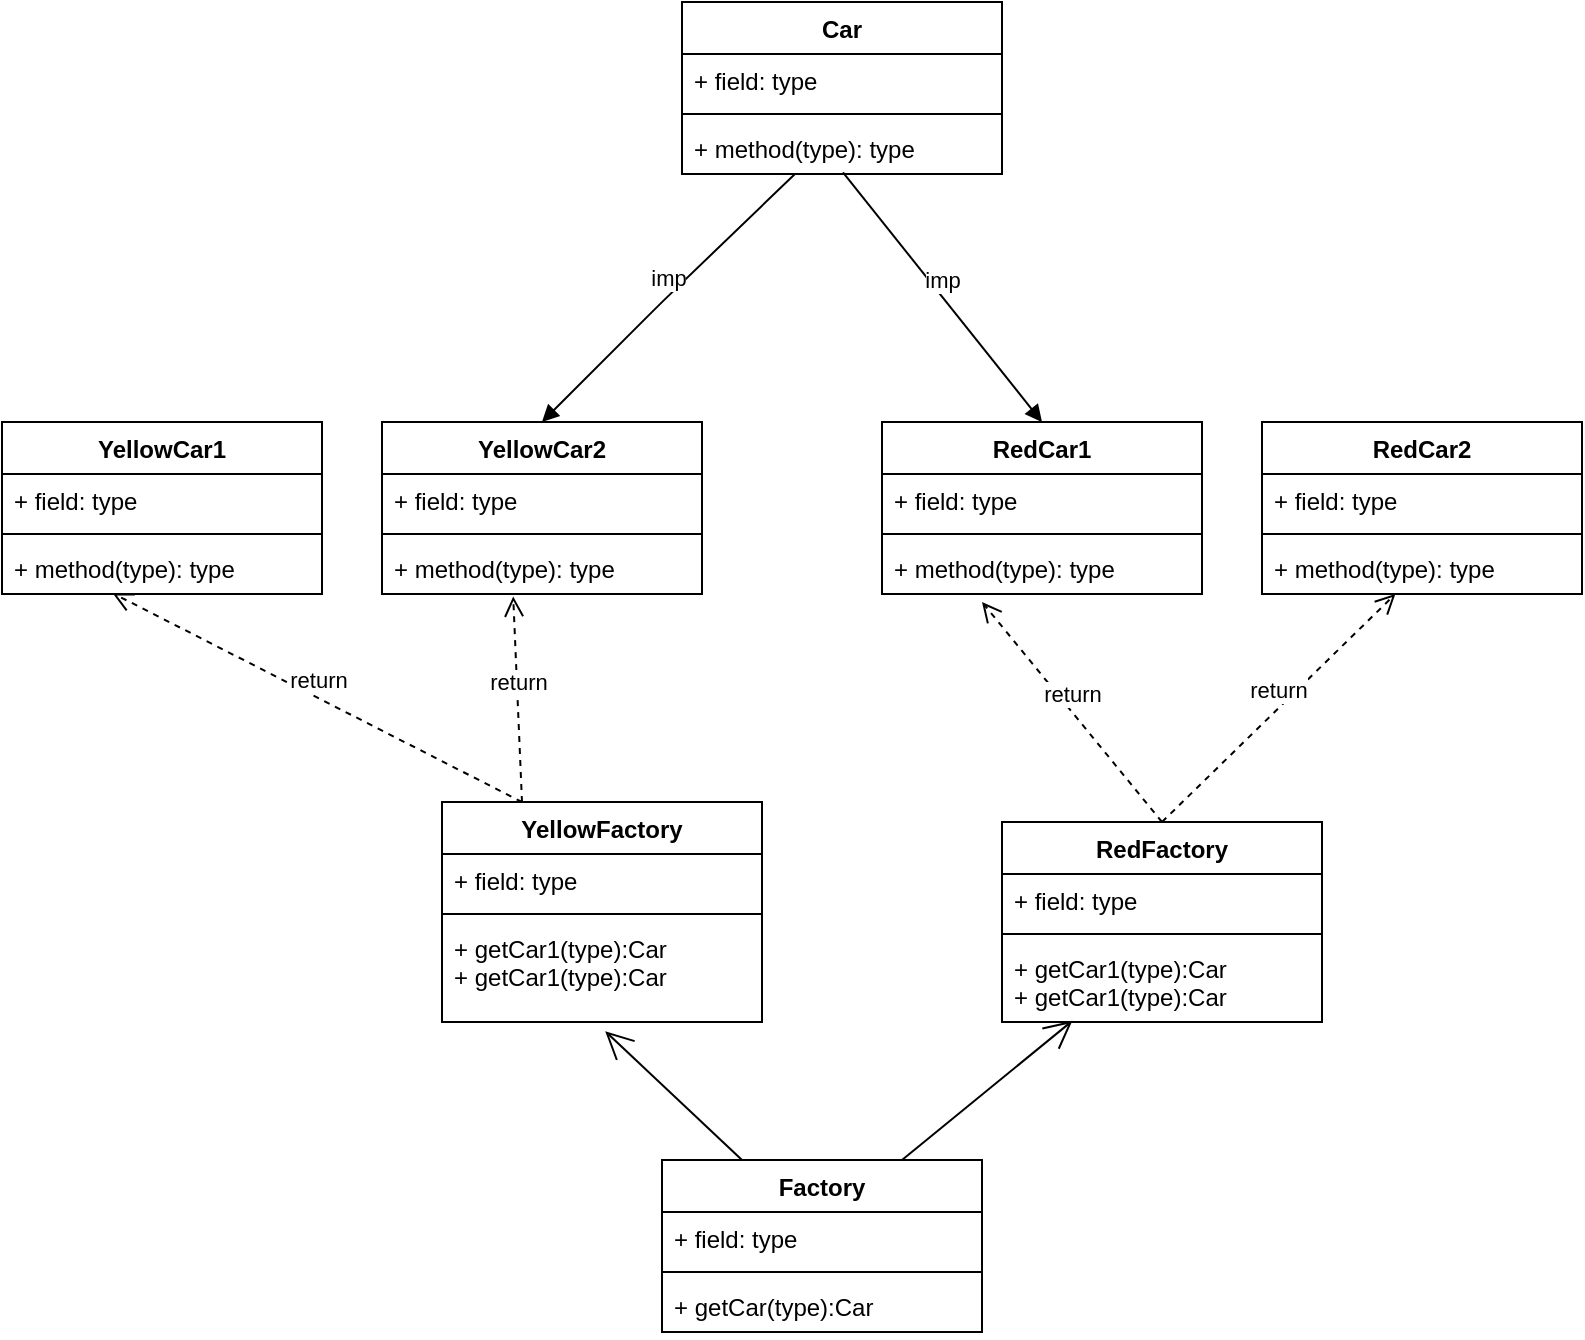 <mxfile version="26.2.2">
  <diagram name="第 1 页" id="VeNGqiMJeCsxiMpfPIIp">
    <mxGraphModel dx="1857" dy="1780" grid="1" gridSize="10" guides="1" tooltips="1" connect="1" arrows="1" fold="1" page="1" pageScale="1" pageWidth="827" pageHeight="1169" math="0" shadow="0">
      <root>
        <mxCell id="0" />
        <mxCell id="1" parent="0" />
        <mxCell id="xm8Z-PWvu2nxKf7lWEZ2-1" value="YellowCar2" style="swimlane;fontStyle=1;align=center;verticalAlign=top;childLayout=stackLayout;horizontal=1;startSize=26;horizontalStack=0;resizeParent=1;resizeParentMax=0;resizeLast=0;collapsible=1;marginBottom=0;" vertex="1" parent="1">
          <mxGeometry x="90" y="130" width="160" height="86" as="geometry" />
        </mxCell>
        <mxCell id="xm8Z-PWvu2nxKf7lWEZ2-2" value="+ field: type" style="text;strokeColor=none;fillColor=none;align=left;verticalAlign=top;spacingLeft=4;spacingRight=4;overflow=hidden;rotatable=0;points=[[0,0.5],[1,0.5]];portConstraint=eastwest;" vertex="1" parent="xm8Z-PWvu2nxKf7lWEZ2-1">
          <mxGeometry y="26" width="160" height="26" as="geometry" />
        </mxCell>
        <mxCell id="xm8Z-PWvu2nxKf7lWEZ2-3" value="" style="line;strokeWidth=1;fillColor=none;align=left;verticalAlign=middle;spacingTop=-1;spacingLeft=3;spacingRight=3;rotatable=0;labelPosition=right;points=[];portConstraint=eastwest;" vertex="1" parent="xm8Z-PWvu2nxKf7lWEZ2-1">
          <mxGeometry y="52" width="160" height="8" as="geometry" />
        </mxCell>
        <mxCell id="xm8Z-PWvu2nxKf7lWEZ2-4" value="+ method(type): type" style="text;strokeColor=none;fillColor=none;align=left;verticalAlign=top;spacingLeft=4;spacingRight=4;overflow=hidden;rotatable=0;points=[[0,0.5],[1,0.5]];portConstraint=eastwest;" vertex="1" parent="xm8Z-PWvu2nxKf7lWEZ2-1">
          <mxGeometry y="60" width="160" height="26" as="geometry" />
        </mxCell>
        <mxCell id="xm8Z-PWvu2nxKf7lWEZ2-5" value="RedCar1" style="swimlane;fontStyle=1;align=center;verticalAlign=top;childLayout=stackLayout;horizontal=1;startSize=26;horizontalStack=0;resizeParent=1;resizeParentMax=0;resizeLast=0;collapsible=1;marginBottom=0;" vertex="1" parent="1">
          <mxGeometry x="340" y="130" width="160" height="86" as="geometry" />
        </mxCell>
        <mxCell id="xm8Z-PWvu2nxKf7lWEZ2-6" value="+ field: type" style="text;strokeColor=none;fillColor=none;align=left;verticalAlign=top;spacingLeft=4;spacingRight=4;overflow=hidden;rotatable=0;points=[[0,0.5],[1,0.5]];portConstraint=eastwest;" vertex="1" parent="xm8Z-PWvu2nxKf7lWEZ2-5">
          <mxGeometry y="26" width="160" height="26" as="geometry" />
        </mxCell>
        <mxCell id="xm8Z-PWvu2nxKf7lWEZ2-7" value="" style="line;strokeWidth=1;fillColor=none;align=left;verticalAlign=middle;spacingTop=-1;spacingLeft=3;spacingRight=3;rotatable=0;labelPosition=right;points=[];portConstraint=eastwest;" vertex="1" parent="xm8Z-PWvu2nxKf7lWEZ2-5">
          <mxGeometry y="52" width="160" height="8" as="geometry" />
        </mxCell>
        <mxCell id="xm8Z-PWvu2nxKf7lWEZ2-8" value="+ method(type): type" style="text;strokeColor=none;fillColor=none;align=left;verticalAlign=top;spacingLeft=4;spacingRight=4;overflow=hidden;rotatable=0;points=[[0,0.5],[1,0.5]];portConstraint=eastwest;" vertex="1" parent="xm8Z-PWvu2nxKf7lWEZ2-5">
          <mxGeometry y="60" width="160" height="26" as="geometry" />
        </mxCell>
        <mxCell id="xm8Z-PWvu2nxKf7lWEZ2-9" value="Car" style="swimlane;fontStyle=1;align=center;verticalAlign=top;childLayout=stackLayout;horizontal=1;startSize=26;horizontalStack=0;resizeParent=1;resizeParentMax=0;resizeLast=0;collapsible=1;marginBottom=0;" vertex="1" parent="1">
          <mxGeometry x="240" y="-80" width="160" height="86" as="geometry" />
        </mxCell>
        <mxCell id="xm8Z-PWvu2nxKf7lWEZ2-10" value="+ field: type" style="text;strokeColor=none;fillColor=none;align=left;verticalAlign=top;spacingLeft=4;spacingRight=4;overflow=hidden;rotatable=0;points=[[0,0.5],[1,0.5]];portConstraint=eastwest;" vertex="1" parent="xm8Z-PWvu2nxKf7lWEZ2-9">
          <mxGeometry y="26" width="160" height="26" as="geometry" />
        </mxCell>
        <mxCell id="xm8Z-PWvu2nxKf7lWEZ2-11" value="" style="line;strokeWidth=1;fillColor=none;align=left;verticalAlign=middle;spacingTop=-1;spacingLeft=3;spacingRight=3;rotatable=0;labelPosition=right;points=[];portConstraint=eastwest;" vertex="1" parent="xm8Z-PWvu2nxKf7lWEZ2-9">
          <mxGeometry y="52" width="160" height="8" as="geometry" />
        </mxCell>
        <mxCell id="xm8Z-PWvu2nxKf7lWEZ2-12" value="+ method(type): type" style="text;strokeColor=none;fillColor=none;align=left;verticalAlign=top;spacingLeft=4;spacingRight=4;overflow=hidden;rotatable=0;points=[[0,0.5],[1,0.5]];portConstraint=eastwest;" vertex="1" parent="xm8Z-PWvu2nxKf7lWEZ2-9">
          <mxGeometry y="60" width="160" height="26" as="geometry" />
        </mxCell>
        <mxCell id="xm8Z-PWvu2nxKf7lWEZ2-13" value="imp" style="html=1;verticalAlign=bottom;endArrow=block;exitX=0.353;exitY=1;exitDx=0;exitDy=0;exitPerimeter=0;entryX=0.5;entryY=0;entryDx=0;entryDy=0;" edge="1" parent="1" source="xm8Z-PWvu2nxKf7lWEZ2-12" target="xm8Z-PWvu2nxKf7lWEZ2-1">
          <mxGeometry width="80" relative="1" as="geometry">
            <mxPoint x="90" y="240" as="sourcePoint" />
            <mxPoint x="170" y="240" as="targetPoint" />
            <Array as="points">
              <mxPoint x="230" y="70" />
            </Array>
          </mxGeometry>
        </mxCell>
        <mxCell id="xm8Z-PWvu2nxKf7lWEZ2-14" value="imp" style="html=1;verticalAlign=bottom;endArrow=block;exitX=0.503;exitY=0.969;exitDx=0;exitDy=0;exitPerimeter=0;entryX=0.5;entryY=0;entryDx=0;entryDy=0;" edge="1" parent="1" source="xm8Z-PWvu2nxKf7lWEZ2-12" target="xm8Z-PWvu2nxKf7lWEZ2-5">
          <mxGeometry width="80" relative="1" as="geometry">
            <mxPoint x="430" y="50" as="sourcePoint" />
            <mxPoint x="510" y="50" as="targetPoint" />
          </mxGeometry>
        </mxCell>
        <mxCell id="xm8Z-PWvu2nxKf7lWEZ2-15" value="YellowFactory" style="swimlane;fontStyle=1;align=center;verticalAlign=top;childLayout=stackLayout;horizontal=1;startSize=26;horizontalStack=0;resizeParent=1;resizeParentMax=0;resizeLast=0;collapsible=1;marginBottom=0;" vertex="1" parent="1">
          <mxGeometry x="120" y="320" width="160" height="110" as="geometry" />
        </mxCell>
        <mxCell id="xm8Z-PWvu2nxKf7lWEZ2-16" value="+ field: type" style="text;strokeColor=none;fillColor=none;align=left;verticalAlign=top;spacingLeft=4;spacingRight=4;overflow=hidden;rotatable=0;points=[[0,0.5],[1,0.5]];portConstraint=eastwest;" vertex="1" parent="xm8Z-PWvu2nxKf7lWEZ2-15">
          <mxGeometry y="26" width="160" height="26" as="geometry" />
        </mxCell>
        <mxCell id="xm8Z-PWvu2nxKf7lWEZ2-17" value="" style="line;strokeWidth=1;fillColor=none;align=left;verticalAlign=middle;spacingTop=-1;spacingLeft=3;spacingRight=3;rotatable=0;labelPosition=right;points=[];portConstraint=eastwest;" vertex="1" parent="xm8Z-PWvu2nxKf7lWEZ2-15">
          <mxGeometry y="52" width="160" height="8" as="geometry" />
        </mxCell>
        <mxCell id="xm8Z-PWvu2nxKf7lWEZ2-18" value="+ getCar1(type):Car&#xa;+ getCar1(type):Car" style="text;strokeColor=none;fillColor=none;align=left;verticalAlign=top;spacingLeft=4;spacingRight=4;overflow=hidden;rotatable=0;points=[[0,0.5],[1,0.5]];portConstraint=eastwest;" vertex="1" parent="xm8Z-PWvu2nxKf7lWEZ2-15">
          <mxGeometry y="60" width="160" height="50" as="geometry" />
        </mxCell>
        <mxCell id="xm8Z-PWvu2nxKf7lWEZ2-19" value="return" style="html=1;verticalAlign=bottom;endArrow=open;dashed=1;endSize=8;entryX=0.41;entryY=1.046;entryDx=0;entryDy=0;entryPerimeter=0;exitX=0.25;exitY=0;exitDx=0;exitDy=0;" edge="1" parent="1" source="xm8Z-PWvu2nxKf7lWEZ2-15" target="xm8Z-PWvu2nxKf7lWEZ2-4">
          <mxGeometry relative="1" as="geometry">
            <mxPoint x="170" y="420" as="sourcePoint" />
            <mxPoint x="90" y="420" as="targetPoint" />
          </mxGeometry>
        </mxCell>
        <mxCell id="xm8Z-PWvu2nxKf7lWEZ2-20" value="return" style="html=1;verticalAlign=bottom;endArrow=open;dashed=1;endSize=8;exitX=0.5;exitY=0;exitDx=0;exitDy=0;" edge="1" parent="1" source="xm8Z-PWvu2nxKf7lWEZ2-21">
          <mxGeometry relative="1" as="geometry">
            <mxPoint x="290" y="320" as="sourcePoint" />
            <mxPoint x="390" y="220" as="targetPoint" />
          </mxGeometry>
        </mxCell>
        <mxCell id="xm8Z-PWvu2nxKf7lWEZ2-21" value="RedFactory" style="swimlane;fontStyle=1;align=center;verticalAlign=top;childLayout=stackLayout;horizontal=1;startSize=26;horizontalStack=0;resizeParent=1;resizeParentMax=0;resizeLast=0;collapsible=1;marginBottom=0;" vertex="1" parent="1">
          <mxGeometry x="400" y="330" width="160" height="100" as="geometry" />
        </mxCell>
        <mxCell id="xm8Z-PWvu2nxKf7lWEZ2-22" value="+ field: type" style="text;strokeColor=none;fillColor=none;align=left;verticalAlign=top;spacingLeft=4;spacingRight=4;overflow=hidden;rotatable=0;points=[[0,0.5],[1,0.5]];portConstraint=eastwest;" vertex="1" parent="xm8Z-PWvu2nxKf7lWEZ2-21">
          <mxGeometry y="26" width="160" height="26" as="geometry" />
        </mxCell>
        <mxCell id="xm8Z-PWvu2nxKf7lWEZ2-23" value="" style="line;strokeWidth=1;fillColor=none;align=left;verticalAlign=middle;spacingTop=-1;spacingLeft=3;spacingRight=3;rotatable=0;labelPosition=right;points=[];portConstraint=eastwest;" vertex="1" parent="xm8Z-PWvu2nxKf7lWEZ2-21">
          <mxGeometry y="52" width="160" height="8" as="geometry" />
        </mxCell>
        <mxCell id="xm8Z-PWvu2nxKf7lWEZ2-24" value="+ getCar1(type):Car&#xa;+ getCar1(type):Car" style="text;strokeColor=none;fillColor=none;align=left;verticalAlign=top;spacingLeft=4;spacingRight=4;overflow=hidden;rotatable=0;points=[[0,0.5],[1,0.5]];portConstraint=eastwest;" vertex="1" parent="xm8Z-PWvu2nxKf7lWEZ2-21">
          <mxGeometry y="60" width="160" height="40" as="geometry" />
        </mxCell>
        <mxCell id="xm8Z-PWvu2nxKf7lWEZ2-25" value="Factory" style="swimlane;fontStyle=1;align=center;verticalAlign=top;childLayout=stackLayout;horizontal=1;startSize=26;horizontalStack=0;resizeParent=1;resizeParentMax=0;resizeLast=0;collapsible=1;marginBottom=0;" vertex="1" parent="1">
          <mxGeometry x="230" y="499" width="160" height="86" as="geometry" />
        </mxCell>
        <mxCell id="xm8Z-PWvu2nxKf7lWEZ2-26" value="+ field: type" style="text;strokeColor=none;fillColor=none;align=left;verticalAlign=top;spacingLeft=4;spacingRight=4;overflow=hidden;rotatable=0;points=[[0,0.5],[1,0.5]];portConstraint=eastwest;" vertex="1" parent="xm8Z-PWvu2nxKf7lWEZ2-25">
          <mxGeometry y="26" width="160" height="26" as="geometry" />
        </mxCell>
        <mxCell id="xm8Z-PWvu2nxKf7lWEZ2-27" value="" style="line;strokeWidth=1;fillColor=none;align=left;verticalAlign=middle;spacingTop=-1;spacingLeft=3;spacingRight=3;rotatable=0;labelPosition=right;points=[];portConstraint=eastwest;" vertex="1" parent="xm8Z-PWvu2nxKf7lWEZ2-25">
          <mxGeometry y="52" width="160" height="8" as="geometry" />
        </mxCell>
        <mxCell id="xm8Z-PWvu2nxKf7lWEZ2-28" value="+ getCar(type):Car" style="text;strokeColor=none;fillColor=none;align=left;verticalAlign=top;spacingLeft=4;spacingRight=4;overflow=hidden;rotatable=0;points=[[0,0.5],[1,0.5]];portConstraint=eastwest;" vertex="1" parent="xm8Z-PWvu2nxKf7lWEZ2-25">
          <mxGeometry y="60" width="160" height="26" as="geometry" />
        </mxCell>
        <mxCell id="xm8Z-PWvu2nxKf7lWEZ2-29" value="" style="endArrow=open;endFill=1;endSize=12;html=1;rounded=0;exitX=0.25;exitY=0;exitDx=0;exitDy=0;entryX=0.51;entryY=1.092;entryDx=0;entryDy=0;entryPerimeter=0;" edge="1" parent="1" source="xm8Z-PWvu2nxKf7lWEZ2-25" target="xm8Z-PWvu2nxKf7lWEZ2-18">
          <mxGeometry width="160" relative="1" as="geometry">
            <mxPoint x="330" y="220" as="sourcePoint" />
            <mxPoint x="490" y="220" as="targetPoint" />
          </mxGeometry>
        </mxCell>
        <mxCell id="xm8Z-PWvu2nxKf7lWEZ2-30" value="" style="endArrow=open;endFill=1;endSize=12;html=1;rounded=0;exitX=0.75;exitY=0;exitDx=0;exitDy=0;entryX=0.22;entryY=0.985;entryDx=0;entryDy=0;entryPerimeter=0;" edge="1" parent="1" source="xm8Z-PWvu2nxKf7lWEZ2-25" target="xm8Z-PWvu2nxKf7lWEZ2-24">
          <mxGeometry width="160" relative="1" as="geometry">
            <mxPoint x="290" y="460" as="sourcePoint" />
            <mxPoint x="212" y="418" as="targetPoint" />
          </mxGeometry>
        </mxCell>
        <mxCell id="xm8Z-PWvu2nxKf7lWEZ2-31" value="YellowCar1" style="swimlane;fontStyle=1;align=center;verticalAlign=top;childLayout=stackLayout;horizontal=1;startSize=26;horizontalStack=0;resizeParent=1;resizeParentMax=0;resizeLast=0;collapsible=1;marginBottom=0;" vertex="1" parent="1">
          <mxGeometry x="-100" y="130" width="160" height="86" as="geometry" />
        </mxCell>
        <mxCell id="xm8Z-PWvu2nxKf7lWEZ2-32" value="+ field: type" style="text;strokeColor=none;fillColor=none;align=left;verticalAlign=top;spacingLeft=4;spacingRight=4;overflow=hidden;rotatable=0;points=[[0,0.5],[1,0.5]];portConstraint=eastwest;" vertex="1" parent="xm8Z-PWvu2nxKf7lWEZ2-31">
          <mxGeometry y="26" width="160" height="26" as="geometry" />
        </mxCell>
        <mxCell id="xm8Z-PWvu2nxKf7lWEZ2-33" value="" style="line;strokeWidth=1;fillColor=none;align=left;verticalAlign=middle;spacingTop=-1;spacingLeft=3;spacingRight=3;rotatable=0;labelPosition=right;points=[];portConstraint=eastwest;" vertex="1" parent="xm8Z-PWvu2nxKf7lWEZ2-31">
          <mxGeometry y="52" width="160" height="8" as="geometry" />
        </mxCell>
        <mxCell id="xm8Z-PWvu2nxKf7lWEZ2-34" value="+ method(type): type" style="text;strokeColor=none;fillColor=none;align=left;verticalAlign=top;spacingLeft=4;spacingRight=4;overflow=hidden;rotatable=0;points=[[0,0.5],[1,0.5]];portConstraint=eastwest;" vertex="1" parent="xm8Z-PWvu2nxKf7lWEZ2-31">
          <mxGeometry y="60" width="160" height="26" as="geometry" />
        </mxCell>
        <mxCell id="xm8Z-PWvu2nxKf7lWEZ2-35" value="RedCar2" style="swimlane;fontStyle=1;align=center;verticalAlign=top;childLayout=stackLayout;horizontal=1;startSize=26;horizontalStack=0;resizeParent=1;resizeParentMax=0;resizeLast=0;collapsible=1;marginBottom=0;" vertex="1" parent="1">
          <mxGeometry x="530" y="130" width="160" height="86" as="geometry" />
        </mxCell>
        <mxCell id="xm8Z-PWvu2nxKf7lWEZ2-36" value="+ field: type" style="text;strokeColor=none;fillColor=none;align=left;verticalAlign=top;spacingLeft=4;spacingRight=4;overflow=hidden;rotatable=0;points=[[0,0.5],[1,0.5]];portConstraint=eastwest;" vertex="1" parent="xm8Z-PWvu2nxKf7lWEZ2-35">
          <mxGeometry y="26" width="160" height="26" as="geometry" />
        </mxCell>
        <mxCell id="xm8Z-PWvu2nxKf7lWEZ2-37" value="" style="line;strokeWidth=1;fillColor=none;align=left;verticalAlign=middle;spacingTop=-1;spacingLeft=3;spacingRight=3;rotatable=0;labelPosition=right;points=[];portConstraint=eastwest;" vertex="1" parent="xm8Z-PWvu2nxKf7lWEZ2-35">
          <mxGeometry y="52" width="160" height="8" as="geometry" />
        </mxCell>
        <mxCell id="xm8Z-PWvu2nxKf7lWEZ2-38" value="+ method(type): type" style="text;strokeColor=none;fillColor=none;align=left;verticalAlign=top;spacingLeft=4;spacingRight=4;overflow=hidden;rotatable=0;points=[[0,0.5],[1,0.5]];portConstraint=eastwest;" vertex="1" parent="xm8Z-PWvu2nxKf7lWEZ2-35">
          <mxGeometry y="60" width="160" height="26" as="geometry" />
        </mxCell>
        <mxCell id="xm8Z-PWvu2nxKf7lWEZ2-39" value="return" style="html=1;verticalAlign=bottom;endArrow=open;dashed=1;endSize=8;exitX=0.5;exitY=0;exitDx=0;exitDy=0;" edge="1" parent="1" source="xm8Z-PWvu2nxKf7lWEZ2-21" target="xm8Z-PWvu2nxKf7lWEZ2-38">
          <mxGeometry relative="1" as="geometry">
            <mxPoint x="490" y="340" as="sourcePoint" />
            <mxPoint x="400" y="230" as="targetPoint" />
          </mxGeometry>
        </mxCell>
        <mxCell id="xm8Z-PWvu2nxKf7lWEZ2-40" value="return" style="html=1;verticalAlign=bottom;endArrow=open;dashed=1;endSize=8;entryX=0.346;entryY=0.985;entryDx=0;entryDy=0;entryPerimeter=0;" edge="1" parent="1" target="xm8Z-PWvu2nxKf7lWEZ2-34">
          <mxGeometry relative="1" as="geometry">
            <mxPoint x="160" y="320" as="sourcePoint" />
            <mxPoint x="166" y="227" as="targetPoint" />
          </mxGeometry>
        </mxCell>
      </root>
    </mxGraphModel>
  </diagram>
</mxfile>

